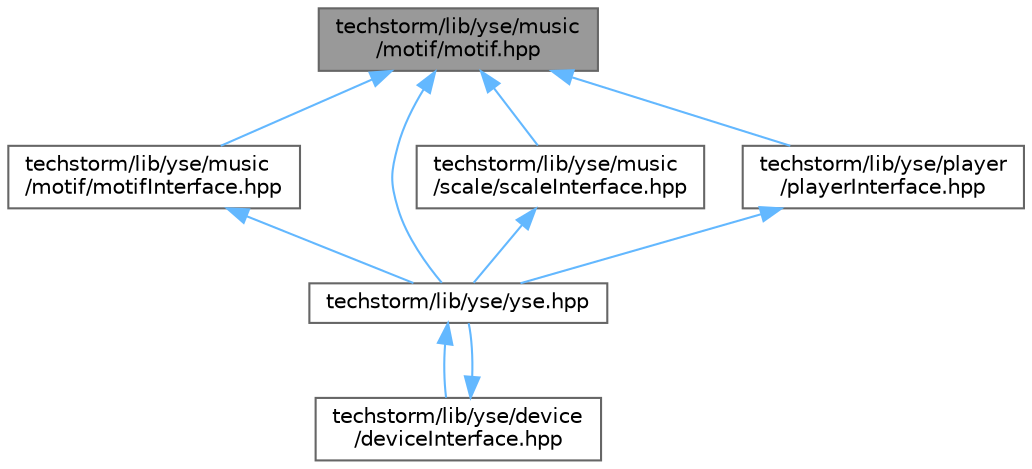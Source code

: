 digraph "techstorm/lib/yse/music/motif/motif.hpp"
{
 // LATEX_PDF_SIZE
  bgcolor="transparent";
  edge [fontname=Helvetica,fontsize=10,labelfontname=Helvetica,labelfontsize=10];
  node [fontname=Helvetica,fontsize=10,shape=box,height=0.2,width=0.4];
  Node1 [id="Node000001",label="techstorm/lib/yse/music\l/motif/motif.hpp",height=0.2,width=0.4,color="gray40", fillcolor="grey60", style="filled", fontcolor="black",tooltip=" "];
  Node1 -> Node2 [id="edge1_Node000001_Node000002",dir="back",color="steelblue1",style="solid",tooltip=" "];
  Node2 [id="Node000002",label="techstorm/lib/yse/music\l/motif/motifInterface.hpp",height=0.2,width=0.4,color="grey40", fillcolor="white", style="filled",URL="$motif_interface_8hpp.html",tooltip=" "];
  Node2 -> Node3 [id="edge2_Node000002_Node000003",dir="back",color="steelblue1",style="solid",tooltip=" "];
  Node3 [id="Node000003",label="techstorm/lib/yse/yse.hpp",height=0.2,width=0.4,color="grey40", fillcolor="white", style="filled",URL="$yse_8hpp.html",tooltip=" "];
  Node3 -> Node4 [id="edge3_Node000003_Node000004",dir="back",color="steelblue1",style="solid",tooltip=" "];
  Node4 [id="Node000004",label="techstorm/lib/yse/device\l/deviceInterface.hpp",height=0.2,width=0.4,color="grey40", fillcolor="white", style="filled",URL="$device_interface_8hpp.html",tooltip=" "];
  Node4 -> Node3 [id="edge4_Node000004_Node000003",dir="back",color="steelblue1",style="solid",tooltip=" "];
  Node1 -> Node5 [id="edge5_Node000001_Node000005",dir="back",color="steelblue1",style="solid",tooltip=" "];
  Node5 [id="Node000005",label="techstorm/lib/yse/music\l/scale/scaleInterface.hpp",height=0.2,width=0.4,color="grey40", fillcolor="white", style="filled",URL="$scale_interface_8hpp.html",tooltip=" "];
  Node5 -> Node3 [id="edge6_Node000005_Node000003",dir="back",color="steelblue1",style="solid",tooltip=" "];
  Node1 -> Node6 [id="edge7_Node000001_Node000006",dir="back",color="steelblue1",style="solid",tooltip=" "];
  Node6 [id="Node000006",label="techstorm/lib/yse/player\l/playerInterface.hpp",height=0.2,width=0.4,color="grey40", fillcolor="white", style="filled",URL="$player_interface_8hpp.html",tooltip=" "];
  Node6 -> Node3 [id="edge8_Node000006_Node000003",dir="back",color="steelblue1",style="solid",tooltip=" "];
  Node1 -> Node3 [id="edge9_Node000001_Node000003",dir="back",color="steelblue1",style="solid",tooltip=" "];
}

